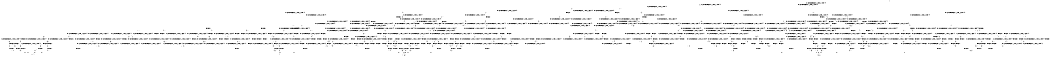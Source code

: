 digraph BCG {
size = "7, 10.5";
center = TRUE;
node [shape = circle];
0 [peripheries = 2];
0 -> 1 [label = "EX !0 !ATOMIC_EXCH_BRANCH (1, +1, TRUE, +0, 3, TRUE) !{0}"];
0 -> 2 [label = "EX !2 !ATOMIC_EXCH_BRANCH (1, +1, TRUE, +0, 2, TRUE) !{0}"];
0 -> 3 [label = "EX !1 !ATOMIC_EXCH_BRANCH (1, +0, TRUE, +0, 1, TRUE) !{0}"];
0 -> 4 [label = "EX !0 !ATOMIC_EXCH_BRANCH (1, +1, TRUE, +0, 3, TRUE) !{0}"];
1 -> 5 [label = "EX !2 !ATOMIC_EXCH_BRANCH (1, +1, TRUE, +0, 2, FALSE) !{0}"];
1 -> 6 [label = "EX !1 !ATOMIC_EXCH_BRANCH (1, +0, TRUE, +0, 1, FALSE) !{0}"];
1 -> 7 [label = "TERMINATE !0"];
2 -> 8 [label = "EX !0 !ATOMIC_EXCH_BRANCH (1, +1, TRUE, +0, 3, FALSE) !{0}"];
2 -> 9 [label = "EX !1 !ATOMIC_EXCH_BRANCH (1, +0, TRUE, +0, 1, FALSE) !{0}"];
2 -> 10 [label = "TERMINATE !2"];
2 -> 11 [label = "EX !0 !ATOMIC_EXCH_BRANCH (1, +1, TRUE, +0, 3, FALSE) !{0}"];
3 -> 3 [label = "EX !1 !ATOMIC_EXCH_BRANCH (1, +0, TRUE, +0, 1, TRUE) !{0}"];
3 -> 12 [label = "EX !0 !ATOMIC_EXCH_BRANCH (1, +1, TRUE, +0, 3, TRUE) !{0}"];
3 -> 13 [label = "EX !2 !ATOMIC_EXCH_BRANCH (1, +1, TRUE, +0, 2, TRUE) !{0}"];
3 -> 14 [label = "EX !0 !ATOMIC_EXCH_BRANCH (1, +1, TRUE, +0, 3, TRUE) !{0}"];
4 -> 15 [label = "EX !2 !ATOMIC_EXCH_BRANCH (1, +1, TRUE, +0, 2, FALSE) !{0}"];
4 -> 16 [label = "EX !1 !ATOMIC_EXCH_BRANCH (1, +0, TRUE, +0, 1, FALSE) !{0}"];
4 -> 17 [label = "TERMINATE !0"];
5 -> 18 [label = "EX !1 !ATOMIC_EXCH_BRANCH (1, +0, TRUE, +0, 1, FALSE) !{0}"];
5 -> 19 [label = "TERMINATE !0"];
5 -> 20 [label = "TERMINATE !2"];
6 -> 21 [label = "EX !2 !ATOMIC_EXCH_BRANCH (1, +1, TRUE, +0, 2, TRUE) !{0}"];
6 -> 22 [label = "TERMINATE !0"];
6 -> 23 [label = "TERMINATE !1"];
7 -> 24 [label = "EX !2 !ATOMIC_EXCH_BRANCH (1, +1, TRUE, +0, 2, FALSE) !{1}"];
7 -> 25 [label = "EX !1 !ATOMIC_EXCH_BRANCH (1, +0, TRUE, +0, 1, FALSE) !{1}"];
7 -> 26 [label = "EX !1 !ATOMIC_EXCH_BRANCH (1, +0, TRUE, +0, 1, FALSE) !{1}"];
8 -> 27 [label = "EX !0 !ATOMIC_EXCH_BRANCH (1, +0, TRUE, +1, 1, TRUE) !{0}"];
8 -> 28 [label = "EX !1 !ATOMIC_EXCH_BRANCH (1, +0, TRUE, +0, 1, FALSE) !{0}"];
8 -> 29 [label = "TERMINATE !2"];
8 -> 30 [label = "EX !0 !ATOMIC_EXCH_BRANCH (1, +0, TRUE, +1, 1, TRUE) !{0}"];
9 -> 21 [label = "EX !0 !ATOMIC_EXCH_BRANCH (1, +1, TRUE, +0, 3, TRUE) !{0}"];
9 -> 31 [label = "TERMINATE !2"];
9 -> 32 [label = "TERMINATE !1"];
9 -> 33 [label = "EX !0 !ATOMIC_EXCH_BRANCH (1, +1, TRUE, +0, 3, TRUE) !{0}"];
10 -> 34 [label = "EX !0 !ATOMIC_EXCH_BRANCH (1, +1, TRUE, +0, 3, FALSE) !{0}"];
10 -> 35 [label = "EX !1 !ATOMIC_EXCH_BRANCH (1, +0, TRUE, +0, 1, FALSE) !{0}"];
10 -> 36 [label = "EX !0 !ATOMIC_EXCH_BRANCH (1, +1, TRUE, +0, 3, FALSE) !{0}"];
11 -> 37 [label = "EX !1 !ATOMIC_EXCH_BRANCH (1, +0, TRUE, +0, 1, FALSE) !{0}"];
11 -> 38 [label = "TERMINATE !2"];
11 -> 30 [label = "EX !0 !ATOMIC_EXCH_BRANCH (1, +0, TRUE, +1, 1, TRUE) !{0}"];
12 -> 6 [label = "EX !1 !ATOMIC_EXCH_BRANCH (1, +0, TRUE, +0, 1, FALSE) !{0}"];
12 -> 39 [label = "EX !2 !ATOMIC_EXCH_BRANCH (1, +1, TRUE, +0, 2, FALSE) !{0}"];
12 -> 40 [label = "TERMINATE !0"];
13 -> 9 [label = "EX !1 !ATOMIC_EXCH_BRANCH (1, +0, TRUE, +0, 1, FALSE) !{0}"];
13 -> 41 [label = "EX !0 !ATOMIC_EXCH_BRANCH (1, +1, TRUE, +0, 3, FALSE) !{0}"];
13 -> 42 [label = "TERMINATE !2"];
13 -> 43 [label = "EX !0 !ATOMIC_EXCH_BRANCH (1, +1, TRUE, +0, 3, FALSE) !{0}"];
14 -> 16 [label = "EX !1 !ATOMIC_EXCH_BRANCH (1, +0, TRUE, +0, 1, FALSE) !{0}"];
14 -> 44 [label = "EX !2 !ATOMIC_EXCH_BRANCH (1, +1, TRUE, +0, 2, FALSE) !{0}"];
14 -> 45 [label = "TERMINATE !0"];
15 -> 46 [label = "EX !1 !ATOMIC_EXCH_BRANCH (1, +0, TRUE, +0, 1, FALSE) !{0}"];
15 -> 47 [label = "TERMINATE !0"];
15 -> 48 [label = "TERMINATE !2"];
16 -> 33 [label = "EX !2 !ATOMIC_EXCH_BRANCH (1, +1, TRUE, +0, 2, TRUE) !{0}"];
16 -> 49 [label = "TERMINATE !0"];
16 -> 50 [label = "TERMINATE !1"];
17 -> 51 [label = "EX !2 !ATOMIC_EXCH_BRANCH (1, +1, TRUE, +0, 2, FALSE) !{1}"];
17 -> 52 [label = "EX !1 !ATOMIC_EXCH_BRANCH (1, +0, TRUE, +0, 1, FALSE) !{1}"];
18 -> 53 [label = "TERMINATE !0"];
18 -> 54 [label = "TERMINATE !2"];
18 -> 55 [label = "TERMINATE !1"];
19 -> 56 [label = "EX !1 !ATOMIC_EXCH_BRANCH (1, +0, TRUE, +0, 1, FALSE) !{1}"];
19 -> 57 [label = "TERMINATE !2"];
19 -> 58 [label = "EX !1 !ATOMIC_EXCH_BRANCH (1, +0, TRUE, +0, 1, FALSE) !{1}"];
20 -> 59 [label = "EX !1 !ATOMIC_EXCH_BRANCH (1, +0, TRUE, +0, 1, FALSE) !{0}"];
20 -> 60 [label = "TERMINATE !0"];
21 -> 61 [label = "TERMINATE !0"];
21 -> 62 [label = "TERMINATE !2"];
21 -> 63 [label = "TERMINATE !1"];
22 -> 64 [label = "EX !2 !ATOMIC_EXCH_BRANCH (1, +1, TRUE, +0, 2, TRUE) !{1}"];
22 -> 65 [label = "TERMINATE !1"];
23 -> 66 [label = "EX !2 !ATOMIC_EXCH_BRANCH (1, +1, TRUE, +0, 2, TRUE) !{0}"];
23 -> 67 [label = "TERMINATE !0"];
24 -> 56 [label = "EX !1 !ATOMIC_EXCH_BRANCH (1, +0, TRUE, +0, 1, FALSE) !{1}"];
24 -> 57 [label = "TERMINATE !2"];
24 -> 58 [label = "EX !1 !ATOMIC_EXCH_BRANCH (1, +0, TRUE, +0, 1, FALSE) !{1}"];
25 -> 64 [label = "EX !2 !ATOMIC_EXCH_BRANCH (1, +1, TRUE, +0, 2, TRUE) !{1}"];
25 -> 65 [label = "TERMINATE !1"];
26 -> 68 [label = "EX !2 !ATOMIC_EXCH_BRANCH (1, +1, TRUE, +0, 2, TRUE) !{1}"];
26 -> 69 [label = "TERMINATE !1"];
27 -> 70 [label = "EX !0 !ATOMIC_EXCH_BRANCH (1, +1, TRUE, +0, 3, TRUE) !{0}"];
27 -> 71 [label = "EX !1 !ATOMIC_EXCH_BRANCH (1, +0, TRUE, +0, 1, TRUE) !{0}"];
27 -> 72 [label = "TERMINATE !2"];
27 -> 73 [label = "EX !0 !ATOMIC_EXCH_BRANCH (1, +1, TRUE, +0, 3, TRUE) !{0}"];
28 -> 74 [label = "EX !0 !ATOMIC_EXCH_BRANCH (1, +0, TRUE, +1, 1, FALSE) !{0}"];
28 -> 75 [label = "TERMINATE !2"];
28 -> 76 [label = "TERMINATE !1"];
28 -> 77 [label = "EX !0 !ATOMIC_EXCH_BRANCH (1, +0, TRUE, +1, 1, FALSE) !{0}"];
29 -> 78 [label = "EX !0 !ATOMIC_EXCH_BRANCH (1, +0, TRUE, +1, 1, TRUE) !{0}"];
29 -> 79 [label = "EX !1 !ATOMIC_EXCH_BRANCH (1, +0, TRUE, +0, 1, FALSE) !{0}"];
29 -> 80 [label = "EX !0 !ATOMIC_EXCH_BRANCH (1, +0, TRUE, +1, 1, TRUE) !{0}"];
30 -> 81 [label = "EX !1 !ATOMIC_EXCH_BRANCH (1, +0, TRUE, +0, 1, TRUE) !{0}"];
30 -> 82 [label = "TERMINATE !2"];
30 -> 73 [label = "EX !0 !ATOMIC_EXCH_BRANCH (1, +1, TRUE, +0, 3, TRUE) !{0}"];
31 -> 83 [label = "EX !0 !ATOMIC_EXCH_BRANCH (1, +1, TRUE, +0, 3, TRUE) !{0}"];
31 -> 84 [label = "TERMINATE !1"];
31 -> 85 [label = "EX !0 !ATOMIC_EXCH_BRANCH (1, +1, TRUE, +0, 3, TRUE) !{0}"];
32 -> 66 [label = "EX !0 !ATOMIC_EXCH_BRANCH (1, +1, TRUE, +0, 3, TRUE) !{0}"];
32 -> 84 [label = "TERMINATE !2"];
32 -> 86 [label = "EX !0 !ATOMIC_EXCH_BRANCH (1, +1, TRUE, +0, 3, TRUE) !{0}"];
33 -> 87 [label = "TERMINATE !0"];
33 -> 88 [label = "TERMINATE !2"];
33 -> 89 [label = "TERMINATE !1"];
34 -> 78 [label = "EX !0 !ATOMIC_EXCH_BRANCH (1, +0, TRUE, +1, 1, TRUE) !{0}"];
34 -> 79 [label = "EX !1 !ATOMIC_EXCH_BRANCH (1, +0, TRUE, +0, 1, FALSE) !{0}"];
34 -> 80 [label = "EX !0 !ATOMIC_EXCH_BRANCH (1, +0, TRUE, +1, 1, TRUE) !{0}"];
35 -> 83 [label = "EX !0 !ATOMIC_EXCH_BRANCH (1, +1, TRUE, +0, 3, TRUE) !{0}"];
35 -> 84 [label = "TERMINATE !1"];
35 -> 85 [label = "EX !0 !ATOMIC_EXCH_BRANCH (1, +1, TRUE, +0, 3, TRUE) !{0}"];
36 -> 90 [label = "EX !1 !ATOMIC_EXCH_BRANCH (1, +0, TRUE, +0, 1, FALSE) !{0}"];
36 -> 80 [label = "EX !0 !ATOMIC_EXCH_BRANCH (1, +0, TRUE, +1, 1, TRUE) !{0}"];
37 -> 91 [label = "TERMINATE !2"];
37 -> 92 [label = "TERMINATE !1"];
37 -> 77 [label = "EX !0 !ATOMIC_EXCH_BRANCH (1, +0, TRUE, +1, 1, FALSE) !{0}"];
38 -> 90 [label = "EX !1 !ATOMIC_EXCH_BRANCH (1, +0, TRUE, +0, 1, FALSE) !{0}"];
38 -> 80 [label = "EX !0 !ATOMIC_EXCH_BRANCH (1, +0, TRUE, +1, 1, TRUE) !{0}"];
39 -> 18 [label = "EX !1 !ATOMIC_EXCH_BRANCH (1, +0, TRUE, +0, 1, FALSE) !{0}"];
39 -> 93 [label = "TERMINATE !0"];
39 -> 94 [label = "TERMINATE !2"];
40 -> 25 [label = "EX !1 !ATOMIC_EXCH_BRANCH (1, +0, TRUE, +0, 1, FALSE) !{1}"];
40 -> 95 [label = "EX !2 !ATOMIC_EXCH_BRANCH (1, +1, TRUE, +0, 2, FALSE) !{1}"];
40 -> 26 [label = "EX !1 !ATOMIC_EXCH_BRANCH (1, +0, TRUE, +0, 1, FALSE) !{1}"];
41 -> 96 [label = "EX !0 !ATOMIC_EXCH_BRANCH (1, +0, TRUE, +1, 1, TRUE) !{0}"];
41 -> 28 [label = "EX !1 !ATOMIC_EXCH_BRANCH (1, +0, TRUE, +0, 1, FALSE) !{0}"];
41 -> 97 [label = "TERMINATE !2"];
41 -> 98 [label = "EX !0 !ATOMIC_EXCH_BRANCH (1, +0, TRUE, +1, 1, TRUE) !{0}"];
42 -> 35 [label = "EX !1 !ATOMIC_EXCH_BRANCH (1, +0, TRUE, +0, 1, FALSE) !{0}"];
42 -> 99 [label = "EX !0 !ATOMIC_EXCH_BRANCH (1, +1, TRUE, +0, 3, FALSE) !{0}"];
42 -> 100 [label = "EX !0 !ATOMIC_EXCH_BRANCH (1, +1, TRUE, +0, 3, FALSE) !{0}"];
43 -> 37 [label = "EX !1 !ATOMIC_EXCH_BRANCH (1, +0, TRUE, +0, 1, FALSE) !{0}"];
43 -> 101 [label = "TERMINATE !2"];
43 -> 98 [label = "EX !0 !ATOMIC_EXCH_BRANCH (1, +0, TRUE, +1, 1, TRUE) !{0}"];
44 -> 46 [label = "EX !1 !ATOMIC_EXCH_BRANCH (1, +0, TRUE, +0, 1, FALSE) !{0}"];
44 -> 102 [label = "TERMINATE !0"];
44 -> 103 [label = "TERMINATE !2"];
45 -> 52 [label = "EX !1 !ATOMIC_EXCH_BRANCH (1, +0, TRUE, +0, 1, FALSE) !{1}"];
45 -> 104 [label = "EX !2 !ATOMIC_EXCH_BRANCH (1, +1, TRUE, +0, 2, FALSE) !{1}"];
46 -> 105 [label = "TERMINATE !0"];
46 -> 106 [label = "TERMINATE !2"];
46 -> 107 [label = "TERMINATE !1"];
47 -> 108 [label = "EX !1 !ATOMIC_EXCH_BRANCH (1, +0, TRUE, +0, 1, FALSE) !{1}"];
47 -> 109 [label = "TERMINATE !2"];
48 -> 110 [label = "EX !1 !ATOMIC_EXCH_BRANCH (1, +0, TRUE, +0, 1, FALSE) !{0}"];
48 -> 111 [label = "TERMINATE !0"];
49 -> 112 [label = "EX !2 !ATOMIC_EXCH_BRANCH (1, +1, TRUE, +0, 2, TRUE) !{1}"];
49 -> 113 [label = "TERMINATE !1"];
50 -> 86 [label = "EX !2 !ATOMIC_EXCH_BRANCH (1, +1, TRUE, +0, 2, TRUE) !{0}"];
50 -> 114 [label = "TERMINATE !0"];
51 -> 108 [label = "EX !1 !ATOMIC_EXCH_BRANCH (1, +0, TRUE, +0, 1, FALSE) !{1}"];
51 -> 109 [label = "TERMINATE !2"];
52 -> 112 [label = "EX !2 !ATOMIC_EXCH_BRANCH (1, +1, TRUE, +0, 2, TRUE) !{1}"];
52 -> 113 [label = "TERMINATE !1"];
53 -> 115 [label = "TERMINATE !2"];
53 -> 116 [label = "TERMINATE !1"];
54 -> 117 [label = "TERMINATE !0"];
54 -> 118 [label = "TERMINATE !1"];
55 -> 119 [label = "TERMINATE !0"];
55 -> 118 [label = "TERMINATE !2"];
56 -> 115 [label = "TERMINATE !2"];
56 -> 116 [label = "TERMINATE !1"];
57 -> 120 [label = "EX !1 !ATOMIC_EXCH_BRANCH (1, +0, TRUE, +0, 1, FALSE) !{1}"];
57 -> 121 [label = "EX !1 !ATOMIC_EXCH_BRANCH (1, +0, TRUE, +0, 1, FALSE) !{1}"];
58 -> 122 [label = "TERMINATE !2"];
58 -> 123 [label = "TERMINATE !1"];
59 -> 117 [label = "TERMINATE !0"];
59 -> 118 [label = "TERMINATE !1"];
60 -> 120 [label = "EX !1 !ATOMIC_EXCH_BRANCH (1, +0, TRUE, +0, 1, FALSE) !{1}"];
60 -> 121 [label = "EX !1 !ATOMIC_EXCH_BRANCH (1, +0, TRUE, +0, 1, FALSE) !{1}"];
61 -> 124 [label = "TERMINATE !2"];
61 -> 125 [label = "TERMINATE !1"];
62 -> 126 [label = "TERMINATE !0"];
62 -> 127 [label = "TERMINATE !1"];
63 -> 128 [label = "TERMINATE !0"];
63 -> 127 [label = "TERMINATE !2"];
64 -> 124 [label = "TERMINATE !2"];
64 -> 125 [label = "TERMINATE !1"];
65 -> 129 [label = "EX !2 !ATOMIC_EXCH_BRANCH (1, +1, TRUE, +0, 2, TRUE) !{2}"];
65 -> 130 [label = "EX !2 !ATOMIC_EXCH_BRANCH (1, +1, TRUE, +0, 2, TRUE) !{2}"];
66 -> 128 [label = "TERMINATE !0"];
66 -> 127 [label = "TERMINATE !2"];
67 -> 129 [label = "EX !2 !ATOMIC_EXCH_BRANCH (1, +1, TRUE, +0, 2, TRUE) !{2}"];
67 -> 130 [label = "EX !2 !ATOMIC_EXCH_BRANCH (1, +1, TRUE, +0, 2, TRUE) !{2}"];
68 -> 131 [label = "TERMINATE !2"];
68 -> 132 [label = "TERMINATE !1"];
69 -> 133 [label = "EX !2 !ATOMIC_EXCH_BRANCH (1, +1, TRUE, +0, 2, TRUE) !{2}"];
70 -> 18 [label = "EX !1 !ATOMIC_EXCH_BRANCH (1, +0, TRUE, +0, 1, FALSE) !{0}"];
70 -> 19 [label = "TERMINATE !0"];
70 -> 20 [label = "TERMINATE !2"];
71 -> 134 [label = "EX !0 !ATOMIC_EXCH_BRANCH (1, +1, TRUE, +0, 3, TRUE) !{0}"];
71 -> 71 [label = "EX !1 !ATOMIC_EXCH_BRANCH (1, +0, TRUE, +0, 1, TRUE) !{0}"];
71 -> 135 [label = "TERMINATE !2"];
71 -> 136 [label = "EX !0 !ATOMIC_EXCH_BRANCH (1, +1, TRUE, +0, 3, TRUE) !{0}"];
72 -> 137 [label = "EX !0 !ATOMIC_EXCH_BRANCH (1, +1, TRUE, +0, 3, TRUE) !{0}"];
72 -> 138 [label = "EX !1 !ATOMIC_EXCH_BRANCH (1, +0, TRUE, +0, 1, TRUE) !{0}"];
72 -> 139 [label = "EX !0 !ATOMIC_EXCH_BRANCH (1, +1, TRUE, +0, 3, TRUE) !{0}"];
73 -> 46 [label = "EX !1 !ATOMIC_EXCH_BRANCH (1, +0, TRUE, +0, 1, FALSE) !{0}"];
73 -> 47 [label = "TERMINATE !0"];
73 -> 48 [label = "TERMINATE !2"];
74 -> 53 [label = "TERMINATE !0"];
74 -> 54 [label = "TERMINATE !2"];
74 -> 55 [label = "TERMINATE !1"];
75 -> 140 [label = "EX !0 !ATOMIC_EXCH_BRANCH (1, +0, TRUE, +1, 1, FALSE) !{0}"];
75 -> 141 [label = "TERMINATE !1"];
75 -> 142 [label = "EX !0 !ATOMIC_EXCH_BRANCH (1, +0, TRUE, +1, 1, FALSE) !{0}"];
76 -> 143 [label = "EX !0 !ATOMIC_EXCH_BRANCH (1, +0, TRUE, +1, 1, FALSE) !{0}"];
76 -> 141 [label = "TERMINATE !2"];
76 -> 144 [label = "EX !0 !ATOMIC_EXCH_BRANCH (1, +0, TRUE, +1, 1, FALSE) !{0}"];
77 -> 105 [label = "TERMINATE !0"];
77 -> 106 [label = "TERMINATE !2"];
77 -> 107 [label = "TERMINATE !1"];
78 -> 137 [label = "EX !0 !ATOMIC_EXCH_BRANCH (1, +1, TRUE, +0, 3, TRUE) !{0}"];
78 -> 138 [label = "EX !1 !ATOMIC_EXCH_BRANCH (1, +0, TRUE, +0, 1, TRUE) !{0}"];
78 -> 139 [label = "EX !0 !ATOMIC_EXCH_BRANCH (1, +1, TRUE, +0, 3, TRUE) !{0}"];
79 -> 140 [label = "EX !0 !ATOMIC_EXCH_BRANCH (1, +0, TRUE, +1, 1, FALSE) !{0}"];
79 -> 141 [label = "TERMINATE !1"];
79 -> 142 [label = "EX !0 !ATOMIC_EXCH_BRANCH (1, +0, TRUE, +1, 1, FALSE) !{0}"];
80 -> 145 [label = "EX !1 !ATOMIC_EXCH_BRANCH (1, +0, TRUE, +0, 1, TRUE) !{0}"];
80 -> 139 [label = "EX !0 !ATOMIC_EXCH_BRANCH (1, +1, TRUE, +0, 3, TRUE) !{0}"];
81 -> 81 [label = "EX !1 !ATOMIC_EXCH_BRANCH (1, +0, TRUE, +0, 1, TRUE) !{0}"];
81 -> 146 [label = "TERMINATE !2"];
81 -> 136 [label = "EX !0 !ATOMIC_EXCH_BRANCH (1, +1, TRUE, +0, 3, TRUE) !{0}"];
82 -> 145 [label = "EX !1 !ATOMIC_EXCH_BRANCH (1, +0, TRUE, +0, 1, TRUE) !{0}"];
82 -> 139 [label = "EX !0 !ATOMIC_EXCH_BRANCH (1, +1, TRUE, +0, 3, TRUE) !{0}"];
83 -> 126 [label = "TERMINATE !0"];
83 -> 127 [label = "TERMINATE !1"];
84 -> 147 [label = "EX !0 !ATOMIC_EXCH_BRANCH (1, +1, TRUE, +0, 3, TRUE) !{0}"];
84 -> 148 [label = "EX !0 !ATOMIC_EXCH_BRANCH (1, +1, TRUE, +0, 3, TRUE) !{0}"];
85 -> 149 [label = "TERMINATE !0"];
85 -> 150 [label = "TERMINATE !1"];
86 -> 151 [label = "TERMINATE !0"];
86 -> 150 [label = "TERMINATE !2"];
87 -> 152 [label = "TERMINATE !2"];
87 -> 153 [label = "TERMINATE !1"];
88 -> 149 [label = "TERMINATE !0"];
88 -> 150 [label = "TERMINATE !1"];
89 -> 151 [label = "TERMINATE !0"];
89 -> 150 [label = "TERMINATE !2"];
90 -> 154 [label = "TERMINATE !1"];
90 -> 142 [label = "EX !0 !ATOMIC_EXCH_BRANCH (1, +0, TRUE, +1, 1, FALSE) !{0}"];
91 -> 154 [label = "TERMINATE !1"];
91 -> 142 [label = "EX !0 !ATOMIC_EXCH_BRANCH (1, +0, TRUE, +1, 1, FALSE) !{0}"];
92 -> 154 [label = "TERMINATE !2"];
92 -> 144 [label = "EX !0 !ATOMIC_EXCH_BRANCH (1, +0, TRUE, +1, 1, FALSE) !{0}"];
93 -> 56 [label = "EX !1 !ATOMIC_EXCH_BRANCH (1, +0, TRUE, +0, 1, FALSE) !{1}"];
93 -> 155 [label = "TERMINATE !2"];
93 -> 58 [label = "EX !1 !ATOMIC_EXCH_BRANCH (1, +0, TRUE, +0, 1, FALSE) !{1}"];
94 -> 59 [label = "EX !1 !ATOMIC_EXCH_BRANCH (1, +0, TRUE, +0, 1, FALSE) !{0}"];
94 -> 156 [label = "TERMINATE !0"];
95 -> 56 [label = "EX !1 !ATOMIC_EXCH_BRANCH (1, +0, TRUE, +0, 1, FALSE) !{1}"];
95 -> 155 [label = "TERMINATE !2"];
95 -> 58 [label = "EX !1 !ATOMIC_EXCH_BRANCH (1, +0, TRUE, +0, 1, FALSE) !{1}"];
96 -> 134 [label = "EX !0 !ATOMIC_EXCH_BRANCH (1, +1, TRUE, +0, 3, TRUE) !{0}"];
96 -> 71 [label = "EX !1 !ATOMIC_EXCH_BRANCH (1, +0, TRUE, +0, 1, TRUE) !{0}"];
96 -> 135 [label = "TERMINATE !2"];
96 -> 136 [label = "EX !0 !ATOMIC_EXCH_BRANCH (1, +1, TRUE, +0, 3, TRUE) !{0}"];
97 -> 157 [label = "EX !0 !ATOMIC_EXCH_BRANCH (1, +0, TRUE, +1, 1, TRUE) !{0}"];
97 -> 79 [label = "EX !1 !ATOMIC_EXCH_BRANCH (1, +0, TRUE, +0, 1, FALSE) !{0}"];
97 -> 158 [label = "EX !0 !ATOMIC_EXCH_BRANCH (1, +0, TRUE, +1, 1, TRUE) !{0}"];
98 -> 81 [label = "EX !1 !ATOMIC_EXCH_BRANCH (1, +0, TRUE, +0, 1, TRUE) !{0}"];
98 -> 146 [label = "TERMINATE !2"];
98 -> 136 [label = "EX !0 !ATOMIC_EXCH_BRANCH (1, +1, TRUE, +0, 3, TRUE) !{0}"];
99 -> 157 [label = "EX !0 !ATOMIC_EXCH_BRANCH (1, +0, TRUE, +1, 1, TRUE) !{0}"];
99 -> 79 [label = "EX !1 !ATOMIC_EXCH_BRANCH (1, +0, TRUE, +0, 1, FALSE) !{0}"];
99 -> 158 [label = "EX !0 !ATOMIC_EXCH_BRANCH (1, +0, TRUE, +1, 1, TRUE) !{0}"];
100 -> 90 [label = "EX !1 !ATOMIC_EXCH_BRANCH (1, +0, TRUE, +0, 1, FALSE) !{0}"];
100 -> 158 [label = "EX !0 !ATOMIC_EXCH_BRANCH (1, +0, TRUE, +1, 1, TRUE) !{0}"];
101 -> 90 [label = "EX !1 !ATOMIC_EXCH_BRANCH (1, +0, TRUE, +0, 1, FALSE) !{0}"];
101 -> 158 [label = "EX !0 !ATOMIC_EXCH_BRANCH (1, +0, TRUE, +1, 1, TRUE) !{0}"];
102 -> 108 [label = "EX !1 !ATOMIC_EXCH_BRANCH (1, +0, TRUE, +0, 1, FALSE) !{1}"];
102 -> 159 [label = "TERMINATE !2"];
103 -> 110 [label = "EX !1 !ATOMIC_EXCH_BRANCH (1, +0, TRUE, +0, 1, FALSE) !{0}"];
103 -> 160 [label = "TERMINATE !0"];
104 -> 108 [label = "EX !1 !ATOMIC_EXCH_BRANCH (1, +0, TRUE, +0, 1, FALSE) !{1}"];
104 -> 159 [label = "TERMINATE !2"];
105 -> 161 [label = "TERMINATE !2"];
105 -> 162 [label = "TERMINATE !1"];
106 -> 163 [label = "TERMINATE !0"];
106 -> 164 [label = "TERMINATE !1"];
107 -> 165 [label = "TERMINATE !0"];
107 -> 164 [label = "TERMINATE !2"];
108 -> 161 [label = "TERMINATE !2"];
108 -> 162 [label = "TERMINATE !1"];
109 -> 166 [label = "EX !1 !ATOMIC_EXCH_BRANCH (1, +0, TRUE, +0, 1, FALSE) !{1}"];
110 -> 163 [label = "TERMINATE !0"];
110 -> 164 [label = "TERMINATE !1"];
111 -> 166 [label = "EX !1 !ATOMIC_EXCH_BRANCH (1, +0, TRUE, +0, 1, FALSE) !{1}"];
112 -> 152 [label = "TERMINATE !2"];
112 -> 153 [label = "TERMINATE !1"];
113 -> 167 [label = "EX !2 !ATOMIC_EXCH_BRANCH (1, +1, TRUE, +0, 2, TRUE) !{2}"];
114 -> 167 [label = "EX !2 !ATOMIC_EXCH_BRANCH (1, +1, TRUE, +0, 2, TRUE) !{2}"];
115 -> 168 [label = "TERMINATE !1"];
116 -> 169 [label = "TERMINATE !2"];
117 -> 168 [label = "TERMINATE !1"];
118 -> 170 [label = "TERMINATE !0"];
119 -> 169 [label = "TERMINATE !2"];
120 -> 168 [label = "TERMINATE !1"];
121 -> 171 [label = "TERMINATE !1"];
122 -> 171 [label = "TERMINATE !1"];
123 -> 172 [label = "TERMINATE !2"];
124 -> 173 [label = "TERMINATE !1"];
125 -> 174 [label = "TERMINATE !2"];
126 -> 173 [label = "TERMINATE !1"];
127 -> 175 [label = "TERMINATE !0"];
128 -> 174 [label = "TERMINATE !2"];
129 -> 174 [label = "TERMINATE !2"];
130 -> 176 [label = "TERMINATE !2"];
131 -> 177 [label = "TERMINATE !1"];
132 -> 178 [label = "TERMINATE !2"];
133 -> 178 [label = "TERMINATE !2"];
134 -> 18 [label = "EX !1 !ATOMIC_EXCH_BRANCH (1, +0, TRUE, +0, 1, FALSE) !{0}"];
134 -> 93 [label = "TERMINATE !0"];
134 -> 94 [label = "TERMINATE !2"];
135 -> 179 [label = "EX !0 !ATOMIC_EXCH_BRANCH (1, +1, TRUE, +0, 3, TRUE) !{0}"];
135 -> 138 [label = "EX !1 !ATOMIC_EXCH_BRANCH (1, +0, TRUE, +0, 1, TRUE) !{0}"];
135 -> 180 [label = "EX !0 !ATOMIC_EXCH_BRANCH (1, +1, TRUE, +0, 3, TRUE) !{0}"];
136 -> 46 [label = "EX !1 !ATOMIC_EXCH_BRANCH (1, +0, TRUE, +0, 1, FALSE) !{0}"];
136 -> 102 [label = "TERMINATE !0"];
136 -> 103 [label = "TERMINATE !2"];
137 -> 59 [label = "EX !1 !ATOMIC_EXCH_BRANCH (1, +0, TRUE, +0, 1, FALSE) !{0}"];
137 -> 60 [label = "TERMINATE !0"];
138 -> 179 [label = "EX !0 !ATOMIC_EXCH_BRANCH (1, +1, TRUE, +0, 3, TRUE) !{0}"];
138 -> 138 [label = "EX !1 !ATOMIC_EXCH_BRANCH (1, +0, TRUE, +0, 1, TRUE) !{0}"];
138 -> 180 [label = "EX !0 !ATOMIC_EXCH_BRANCH (1, +1, TRUE, +0, 3, TRUE) !{0}"];
139 -> 110 [label = "EX !1 !ATOMIC_EXCH_BRANCH (1, +0, TRUE, +0, 1, FALSE) !{0}"];
139 -> 111 [label = "TERMINATE !0"];
140 -> 117 [label = "TERMINATE !0"];
140 -> 118 [label = "TERMINATE !1"];
141 -> 181 [label = "EX !0 !ATOMIC_EXCH_BRANCH (1, +0, TRUE, +1, 1, FALSE) !{0}"];
141 -> 182 [label = "EX !0 !ATOMIC_EXCH_BRANCH (1, +0, TRUE, +1, 1, FALSE) !{0}"];
142 -> 163 [label = "TERMINATE !0"];
142 -> 164 [label = "TERMINATE !1"];
143 -> 119 [label = "TERMINATE !0"];
143 -> 118 [label = "TERMINATE !2"];
144 -> 165 [label = "TERMINATE !0"];
144 -> 164 [label = "TERMINATE !2"];
145 -> 145 [label = "EX !1 !ATOMIC_EXCH_BRANCH (1, +0, TRUE, +0, 1, TRUE) !{0}"];
145 -> 180 [label = "EX !0 !ATOMIC_EXCH_BRANCH (1, +1, TRUE, +0, 3, TRUE) !{0}"];
146 -> 145 [label = "EX !1 !ATOMIC_EXCH_BRANCH (1, +0, TRUE, +0, 1, TRUE) !{0}"];
146 -> 180 [label = "EX !0 !ATOMIC_EXCH_BRANCH (1, +1, TRUE, +0, 3, TRUE) !{0}"];
147 -> 175 [label = "TERMINATE !0"];
148 -> 183 [label = "TERMINATE !0"];
149 -> 184 [label = "TERMINATE !1"];
150 -> 183 [label = "TERMINATE !0"];
151 -> 185 [label = "TERMINATE !2"];
152 -> 184 [label = "TERMINATE !1"];
153 -> 185 [label = "TERMINATE !2"];
154 -> 182 [label = "EX !0 !ATOMIC_EXCH_BRANCH (1, +0, TRUE, +1, 1, FALSE) !{0}"];
155 -> 120 [label = "EX !1 !ATOMIC_EXCH_BRANCH (1, +0, TRUE, +0, 1, FALSE) !{1}"];
155 -> 121 [label = "EX !1 !ATOMIC_EXCH_BRANCH (1, +0, TRUE, +0, 1, FALSE) !{1}"];
156 -> 120 [label = "EX !1 !ATOMIC_EXCH_BRANCH (1, +0, TRUE, +0, 1, FALSE) !{1}"];
156 -> 121 [label = "EX !1 !ATOMIC_EXCH_BRANCH (1, +0, TRUE, +0, 1, FALSE) !{1}"];
157 -> 179 [label = "EX !0 !ATOMIC_EXCH_BRANCH (1, +1, TRUE, +0, 3, TRUE) !{0}"];
157 -> 138 [label = "EX !1 !ATOMIC_EXCH_BRANCH (1, +0, TRUE, +0, 1, TRUE) !{0}"];
157 -> 180 [label = "EX !0 !ATOMIC_EXCH_BRANCH (1, +1, TRUE, +0, 3, TRUE) !{0}"];
158 -> 145 [label = "EX !1 !ATOMIC_EXCH_BRANCH (1, +0, TRUE, +0, 1, TRUE) !{0}"];
158 -> 180 [label = "EX !0 !ATOMIC_EXCH_BRANCH (1, +1, TRUE, +0, 3, TRUE) !{0}"];
159 -> 166 [label = "EX !1 !ATOMIC_EXCH_BRANCH (1, +0, TRUE, +0, 1, FALSE) !{1}"];
160 -> 166 [label = "EX !1 !ATOMIC_EXCH_BRANCH (1, +0, TRUE, +0, 1, FALSE) !{1}"];
161 -> 186 [label = "TERMINATE !1"];
162 -> 187 [label = "TERMINATE !2"];
163 -> 186 [label = "TERMINATE !1"];
164 -> 188 [label = "TERMINATE !0"];
165 -> 187 [label = "TERMINATE !2"];
166 -> 186 [label = "TERMINATE !1"];
167 -> 185 [label = "TERMINATE !2"];
168 -> 189 [label = "exit"];
169 -> 189 [label = "exit"];
170 -> 189 [label = "exit"];
171 -> 190 [label = "exit"];
172 -> 190 [label = "exit"];
173 -> 189 [label = "exit"];
174 -> 189 [label = "exit"];
175 -> 189 [label = "exit"];
176 -> 191 [label = "exit"];
177 -> 190 [label = "exit"];
178 -> 190 [label = "exit"];
179 -> 59 [label = "EX !1 !ATOMIC_EXCH_BRANCH (1, +0, TRUE, +0, 1, FALSE) !{0}"];
179 -> 156 [label = "TERMINATE !0"];
180 -> 110 [label = "EX !1 !ATOMIC_EXCH_BRANCH (1, +0, TRUE, +0, 1, FALSE) !{0}"];
180 -> 160 [label = "TERMINATE !0"];
181 -> 170 [label = "TERMINATE !0"];
182 -> 188 [label = "TERMINATE !0"];
183 -> 192 [label = "exit"];
184 -> 192 [label = "exit"];
185 -> 192 [label = "exit"];
186 -> 192 [label = "exit"];
187 -> 192 [label = "exit"];
188 -> 192 [label = "exit"];
}
